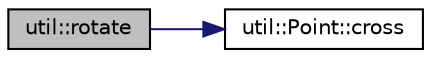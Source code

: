 digraph "util::rotate"
{
  edge [fontname="Helvetica",fontsize="10",labelfontname="Helvetica",labelfontsize="10"];
  node [fontname="Helvetica",fontsize="10",shape=record];
  rankdir="LR";
  Node610 [label="util::rotate",height=0.2,width=0.4,color="black", fillcolor="grey75", style="filled", fontcolor="black"];
  Node610 -> Node611 [color="midnightblue",fontsize="10",style="solid",fontname="Helvetica"];
  Node611 [label="util::Point::cross",height=0.2,width=0.4,color="black", fillcolor="white", style="filled",URL="$structutil_1_1Point.html#a8c5530ee2dac6fa26f88be0de91543f7",tooltip="Computes the cross product between this vector and given vector. "];
}
